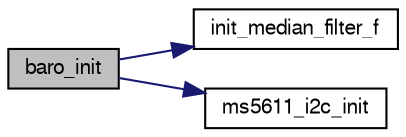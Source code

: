 digraph "baro_init"
{
  edge [fontname="FreeSans",fontsize="10",labelfontname="FreeSans",labelfontsize="10"];
  node [fontname="FreeSans",fontsize="10",shape=record];
  rankdir="LR";
  Node1 [label="baro_init",height=0.2,width=0.4,color="black", fillcolor="grey75", style="filled", fontcolor="black"];
  Node1 -> Node2 [color="midnightblue",fontsize="10",style="solid",fontname="FreeSans"];
  Node2 [label="init_median_filter_f",height=0.2,width=0.4,color="black", fillcolor="white", style="filled",URL="$median__filter_8h.html#a96f8e995febe47e892b65f0e6ea0bf3c"];
  Node1 -> Node3 [color="midnightblue",fontsize="10",style="solid",fontname="FreeSans"];
  Node3 [label="ms5611_i2c_init",height=0.2,width=0.4,color="black", fillcolor="white", style="filled",URL="$ms5611__i2c_8c.html#a17e23c3602297d6edbf19ad6d4bc1d8e"];
}
